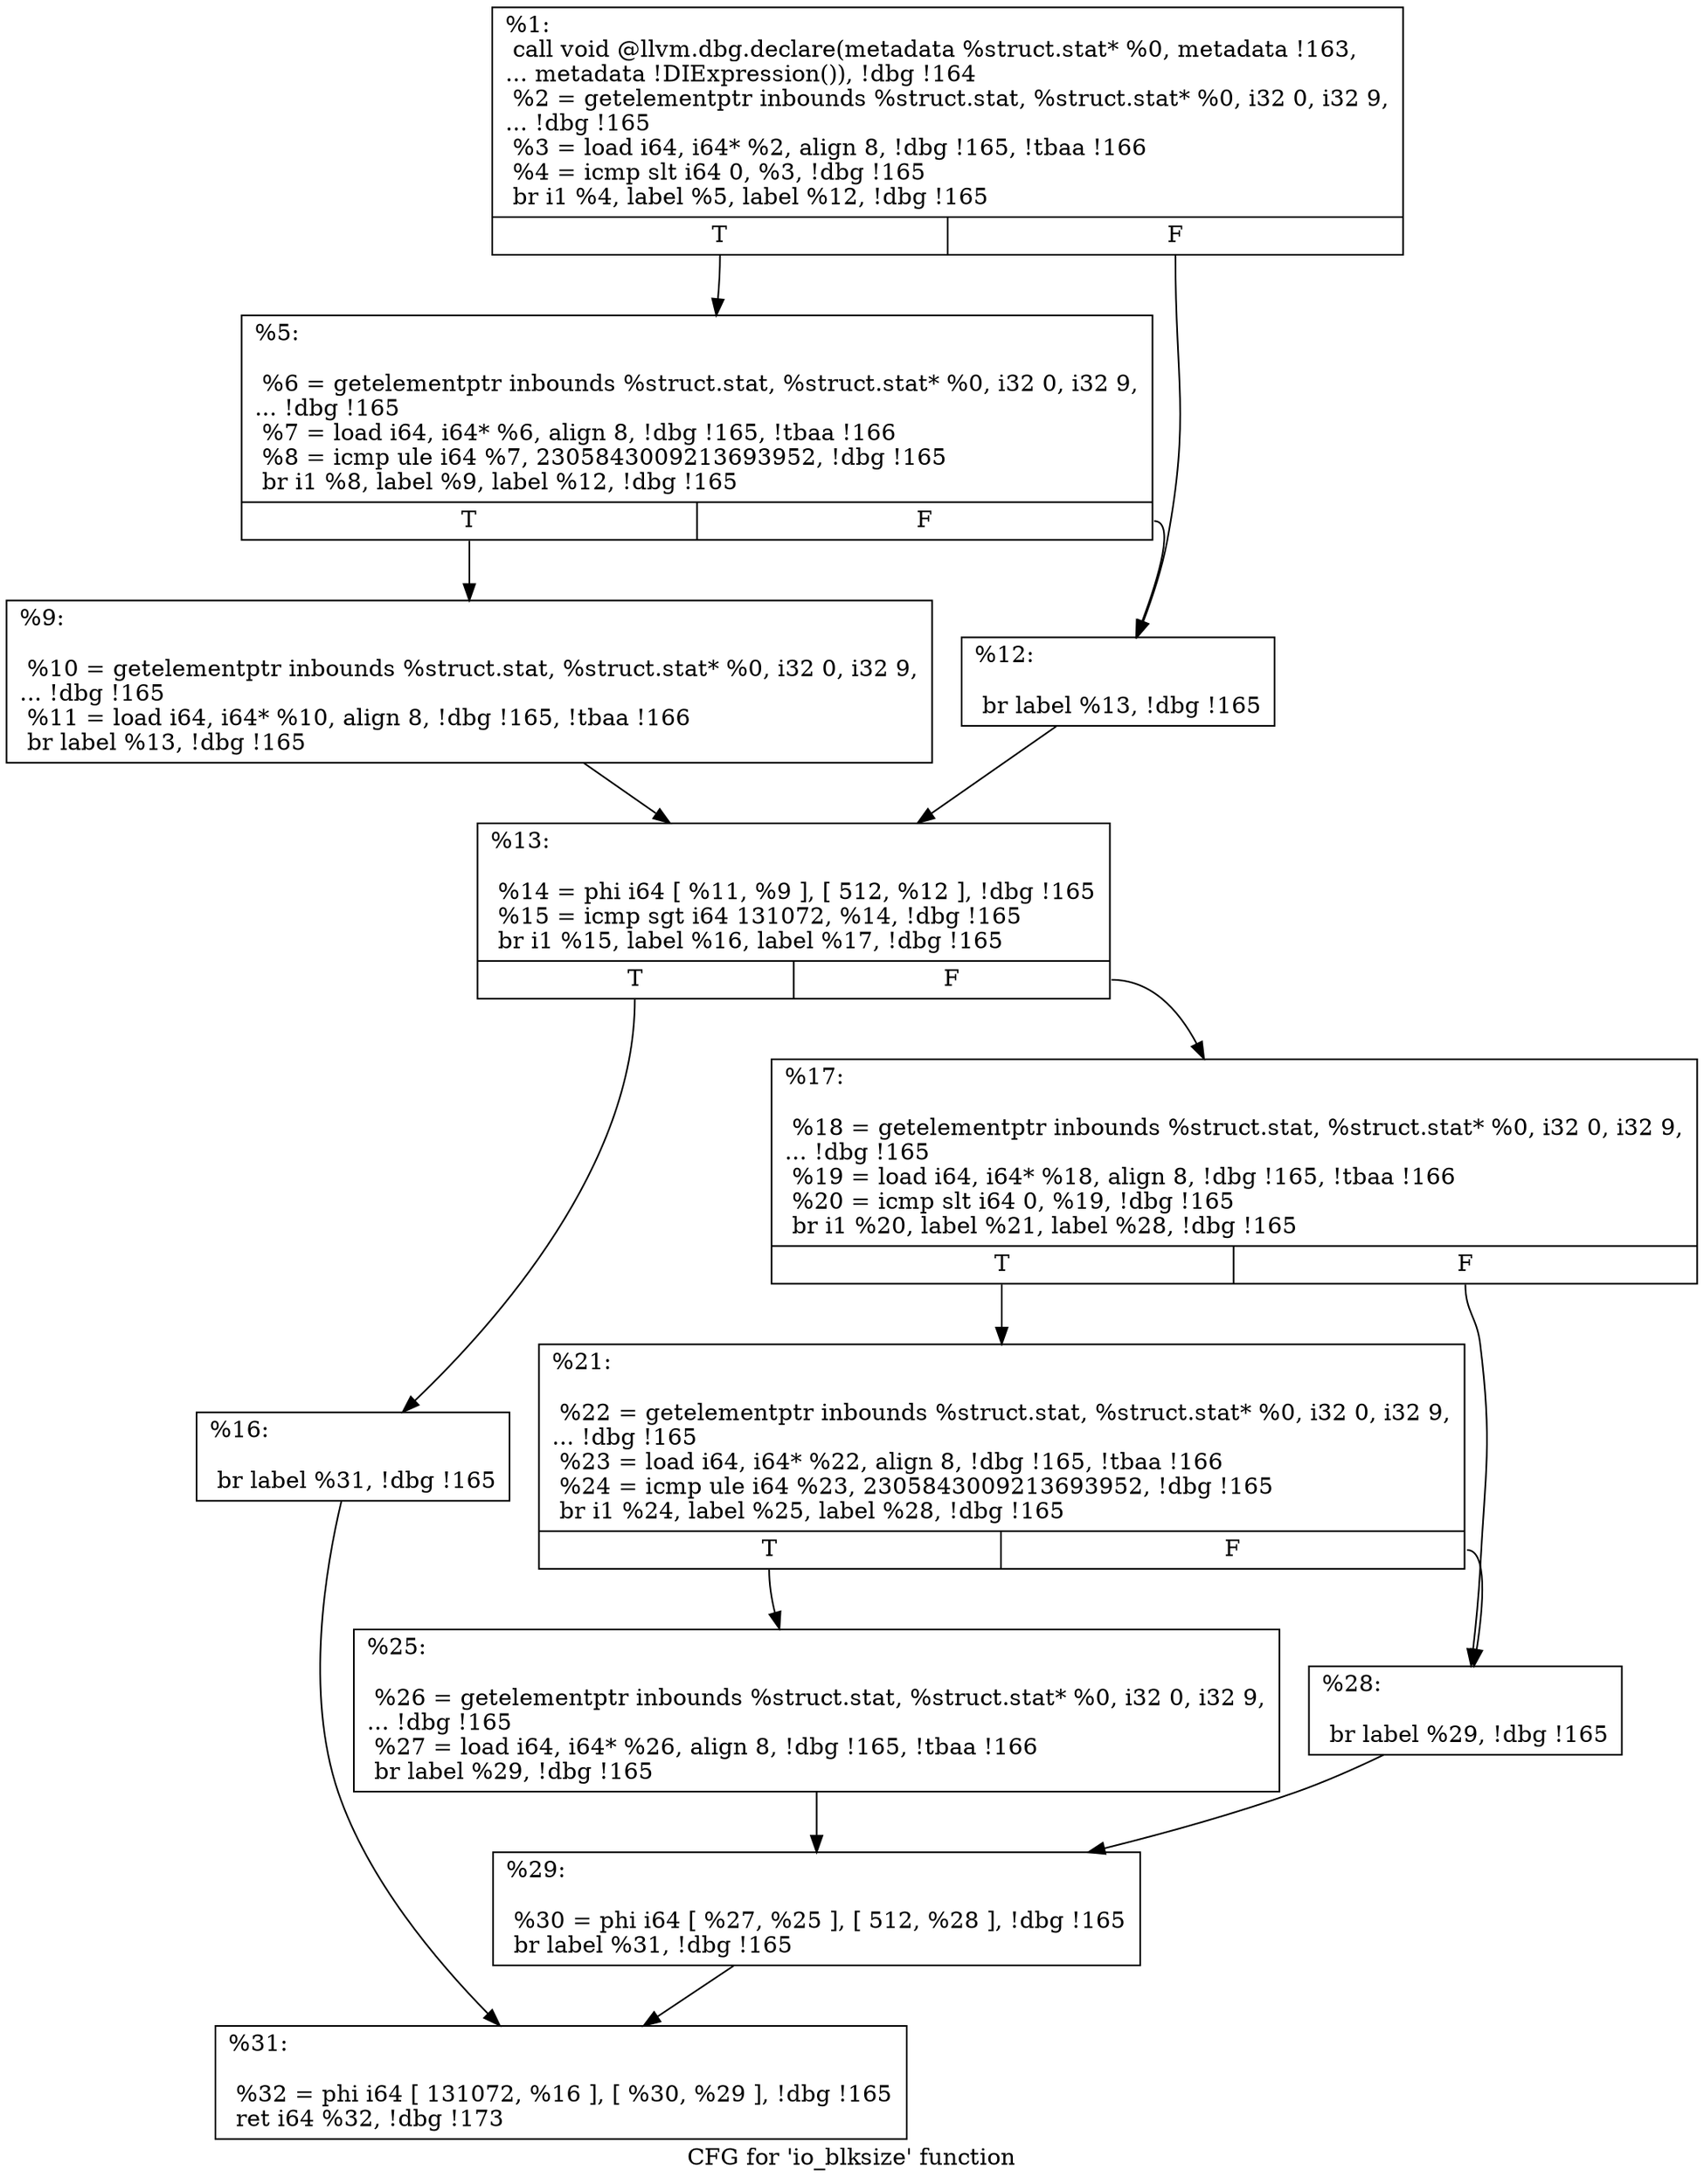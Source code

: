 digraph "CFG for 'io_blksize' function" {
	label="CFG for 'io_blksize' function";

	Node0x25f1c40 [shape=record,label="{%1:\l  call void @llvm.dbg.declare(metadata %struct.stat* %0, metadata !163,\l... metadata !DIExpression()), !dbg !164\l  %2 = getelementptr inbounds %struct.stat, %struct.stat* %0, i32 0, i32 9,\l... !dbg !165\l  %3 = load i64, i64* %2, align 8, !dbg !165, !tbaa !166\l  %4 = icmp slt i64 0, %3, !dbg !165\l  br i1 %4, label %5, label %12, !dbg !165\l|{<s0>T|<s1>F}}"];
	Node0x25f1c40:s0 -> Node0x25f2710;
	Node0x25f1c40:s1 -> Node0x25f27b0;
	Node0x25f2710 [shape=record,label="{%5:\l\l  %6 = getelementptr inbounds %struct.stat, %struct.stat* %0, i32 0, i32 9,\l... !dbg !165\l  %7 = load i64, i64* %6, align 8, !dbg !165, !tbaa !166\l  %8 = icmp ule i64 %7, 2305843009213693952, !dbg !165\l  br i1 %8, label %9, label %12, !dbg !165\l|{<s0>T|<s1>F}}"];
	Node0x25f2710:s0 -> Node0x25f2760;
	Node0x25f2710:s1 -> Node0x25f27b0;
	Node0x25f2760 [shape=record,label="{%9:\l\l  %10 = getelementptr inbounds %struct.stat, %struct.stat* %0, i32 0, i32 9,\l... !dbg !165\l  %11 = load i64, i64* %10, align 8, !dbg !165, !tbaa !166\l  br label %13, !dbg !165\l}"];
	Node0x25f2760 -> Node0x25f2800;
	Node0x25f27b0 [shape=record,label="{%12:\l\l  br label %13, !dbg !165\l}"];
	Node0x25f27b0 -> Node0x25f2800;
	Node0x25f2800 [shape=record,label="{%13:\l\l  %14 = phi i64 [ %11, %9 ], [ 512, %12 ], !dbg !165\l  %15 = icmp sgt i64 131072, %14, !dbg !165\l  br i1 %15, label %16, label %17, !dbg !165\l|{<s0>T|<s1>F}}"];
	Node0x25f2800:s0 -> Node0x25f2850;
	Node0x25f2800:s1 -> Node0x25f28a0;
	Node0x25f2850 [shape=record,label="{%16:\l\l  br label %31, !dbg !165\l}"];
	Node0x25f2850 -> Node0x25f2a30;
	Node0x25f28a0 [shape=record,label="{%17:\l\l  %18 = getelementptr inbounds %struct.stat, %struct.stat* %0, i32 0, i32 9,\l... !dbg !165\l  %19 = load i64, i64* %18, align 8, !dbg !165, !tbaa !166\l  %20 = icmp slt i64 0, %19, !dbg !165\l  br i1 %20, label %21, label %28, !dbg !165\l|{<s0>T|<s1>F}}"];
	Node0x25f28a0:s0 -> Node0x25f28f0;
	Node0x25f28a0:s1 -> Node0x25f2990;
	Node0x25f28f0 [shape=record,label="{%21:\l\l  %22 = getelementptr inbounds %struct.stat, %struct.stat* %0, i32 0, i32 9,\l... !dbg !165\l  %23 = load i64, i64* %22, align 8, !dbg !165, !tbaa !166\l  %24 = icmp ule i64 %23, 2305843009213693952, !dbg !165\l  br i1 %24, label %25, label %28, !dbg !165\l|{<s0>T|<s1>F}}"];
	Node0x25f28f0:s0 -> Node0x25f2940;
	Node0x25f28f0:s1 -> Node0x25f2990;
	Node0x25f2940 [shape=record,label="{%25:\l\l  %26 = getelementptr inbounds %struct.stat, %struct.stat* %0, i32 0, i32 9,\l... !dbg !165\l  %27 = load i64, i64* %26, align 8, !dbg !165, !tbaa !166\l  br label %29, !dbg !165\l}"];
	Node0x25f2940 -> Node0x25f29e0;
	Node0x25f2990 [shape=record,label="{%28:\l\l  br label %29, !dbg !165\l}"];
	Node0x25f2990 -> Node0x25f29e0;
	Node0x25f29e0 [shape=record,label="{%29:\l\l  %30 = phi i64 [ %27, %25 ], [ 512, %28 ], !dbg !165\l  br label %31, !dbg !165\l}"];
	Node0x25f29e0 -> Node0x25f2a30;
	Node0x25f2a30 [shape=record,label="{%31:\l\l  %32 = phi i64 [ 131072, %16 ], [ %30, %29 ], !dbg !165\l  ret i64 %32, !dbg !173\l}"];
}
